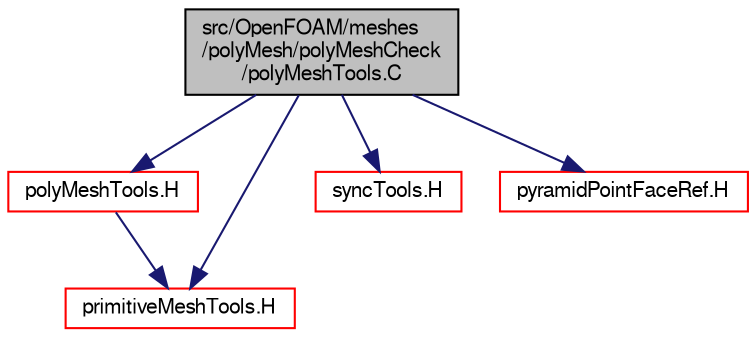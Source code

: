 digraph "src/OpenFOAM/meshes/polyMesh/polyMeshCheck/polyMeshTools.C"
{
  bgcolor="transparent";
  edge [fontname="FreeSans",fontsize="10",labelfontname="FreeSans",labelfontsize="10"];
  node [fontname="FreeSans",fontsize="10",shape=record];
  Node0 [label="src/OpenFOAM/meshes\l/polyMesh/polyMeshCheck\l/polyMeshTools.C",height=0.2,width=0.4,color="black", fillcolor="grey75", style="filled", fontcolor="black"];
  Node0 -> Node1 [color="midnightblue",fontsize="10",style="solid",fontname="FreeSans"];
  Node1 [label="polyMeshTools.H",height=0.2,width=0.4,color="red",URL="$a11639.html"];
  Node1 -> Node221 [color="midnightblue",fontsize="10",style="solid",fontname="FreeSans"];
  Node221 [label="primitiveMeshTools.H",height=0.2,width=0.4,color="red",URL="$a11915.html"];
  Node0 -> Node222 [color="midnightblue",fontsize="10",style="solid",fontname="FreeSans"];
  Node222 [label="syncTools.H",height=0.2,width=0.4,color="red",URL="$a11768.html"];
  Node0 -> Node236 [color="midnightblue",fontsize="10",style="solid",fontname="FreeSans"];
  Node236 [label="pyramidPointFaceRef.H",height=0.2,width=0.4,color="red",URL="$a11198.html"];
  Node0 -> Node221 [color="midnightblue",fontsize="10",style="solid",fontname="FreeSans"];
}
